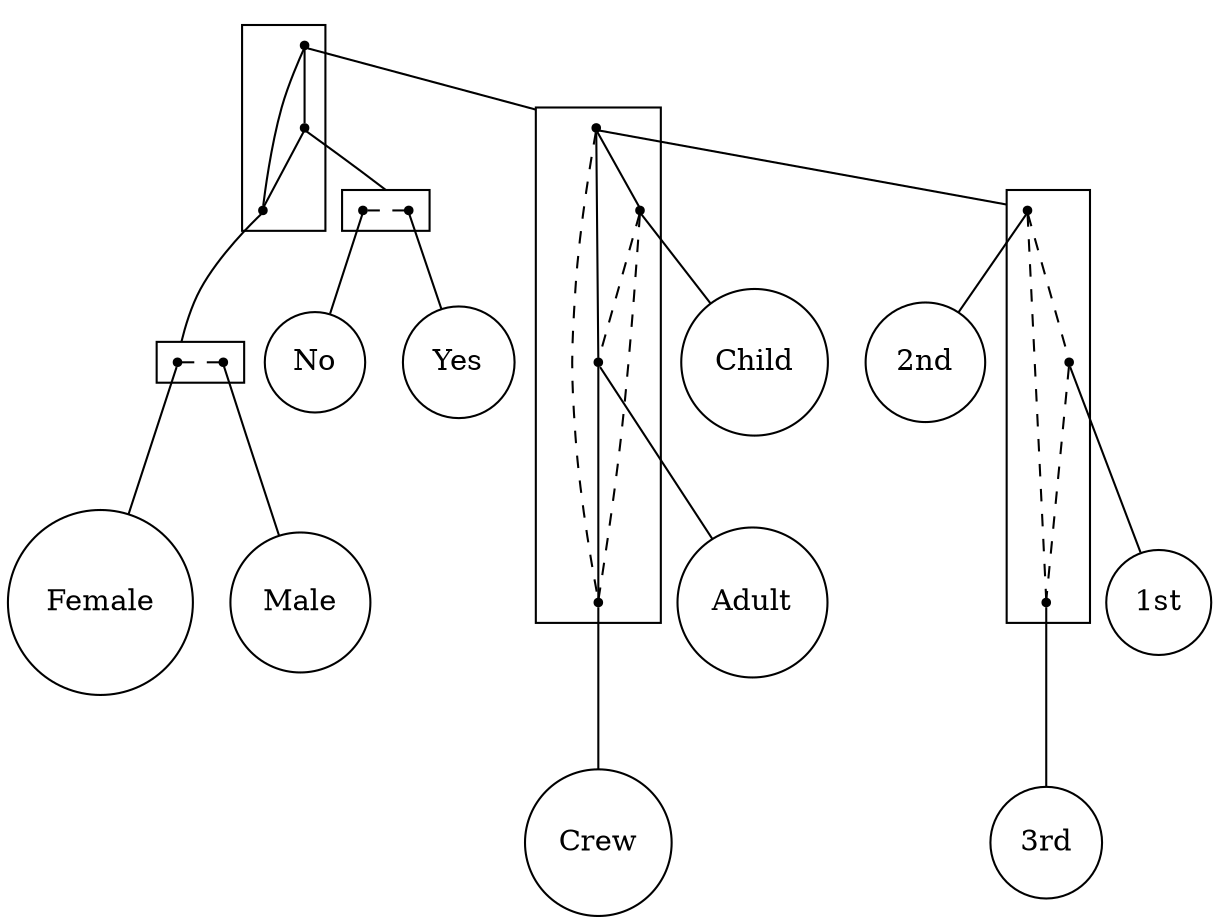 strict digraph "plain_2-structure" {
compound=true;
fontname=Verdana;
fontsize=12;
newrank=true;
node [shape=circle];
Child;
Adult;
Crew;
"2nd";
"1st";
"3rd";
Female;
Male;
Yes;
No;
subgraph cluster_MaleYesNoAdult3rdCrewFemale1st2ndChild {
node [shape=point];
s_Adult3rdCrew1st2ndChild -> s_NoYes  [color=black, style=solid, arrowhead=none];
s_Adult3rdCrew1st2ndChild -> s_MaleFemale  [color=black, style=solid, arrowhead=none];
s_NoYes -> s_MaleFemale  [color=black, style=solid, arrowhead=none];
}

subgraph cluster_Adult3rdCrew1st2ndChild {
node [shape=point];
s_1st2nd3rd -> s_Child  [color=black, style=solid, arrowhead=none];
s_1st2nd3rd -> s_Adult  [color=black, style=solid, arrowhead=none];
s_1st2nd3rd -> s_Crew  [color=black, style=dashed, arrowhead=none];
s_Child -> s_Adult  [color=black, style=dashed, arrowhead=none];
s_Child -> s_Crew  [color=black, style=dashed, arrowhead=none];
s_Adult -> s_Crew  [color=black, style=solid, arrowhead=none];
}

subgraph cluster_1st2nd3rd {
node [shape=point];
s_2nd -> s_1st  [color=black, style=dashed, arrowhead=none];
s_2nd -> s_3rd  [color=black, style=dashed, arrowhead=none];
s_1st -> s_3rd  [color=black, style=dashed, arrowhead=none];
}

subgraph cluster_MaleFemale {
rank=same;
node [shape=point];
s_Female -> s_Male  [color=black, style=dashed, arrowhead=none];
}

subgraph cluster_NoYes {
rank=same;
node [shape=point];
s_Yes -> s_No  [color=black, style=dashed, arrowhead=none];
}

s_Adult3rdCrew1st2ndChild -> s_1st2nd3rd  [lhead=cluster_Adult3rdCrew1st2ndChild, arrowhead=none];
s_NoYes -> s_Yes  [lhead=cluster_NoYes, arrowhead=none];
s_MaleFemale -> s_Female  [lhead=cluster_MaleFemale, arrowhead=none];
s_1st2nd3rd -> s_2nd  [lhead=cluster_1st2nd3rd, arrowhead=none];
s_Child -> Child  [arrowhead=none];
s_Adult -> Adult  [arrowhead=none];
s_Crew -> Crew  [arrowhead=none];
s_2nd -> "2nd"  [arrowhead=none];
s_1st -> "1st"  [arrowhead=none];
s_3rd -> "3rd"  [arrowhead=none];
s_Female -> Female  [arrowhead=none];
s_Male -> Male  [arrowhead=none];
s_Yes -> Yes  [arrowhead=none];
s_No -> No  [arrowhead=none];
}
